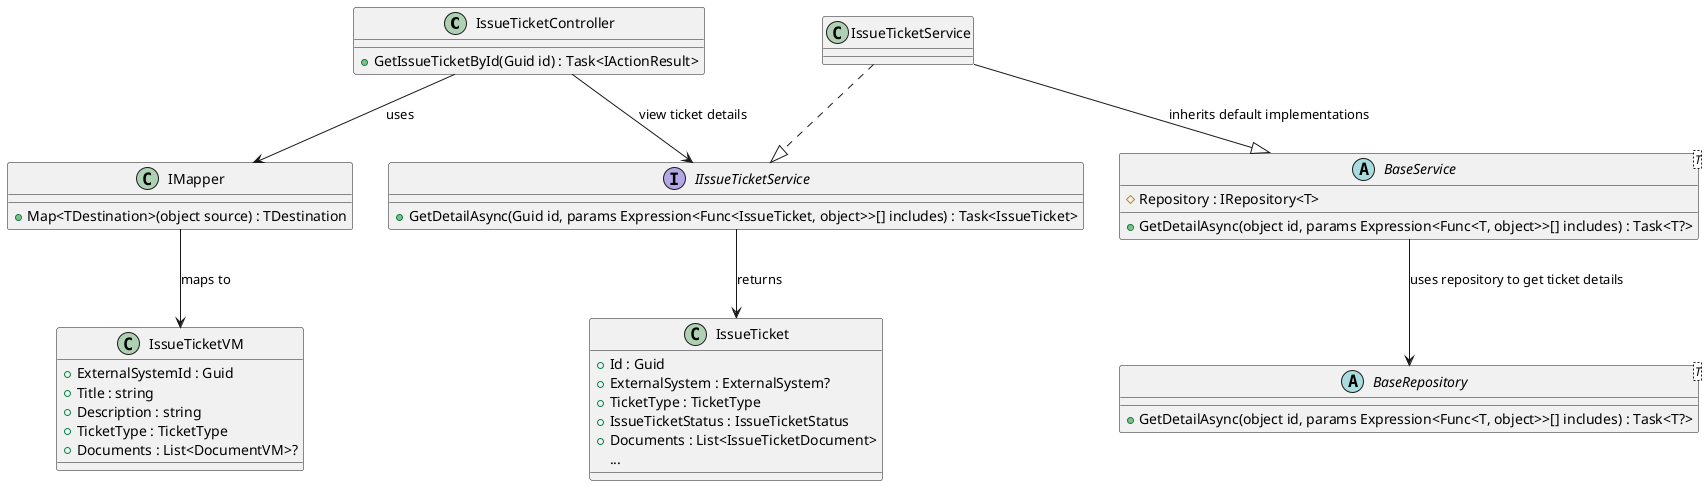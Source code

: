 @startuml
class IssueTicketController {
    +GetIssueTicketById(Guid id) : Task<IActionResult>
}

interface IIssueTicketService {
    +GetDetailAsync(Guid id, params Expression<Func<IssueTicket, object>>[] includes) : Task<IssueTicket>
}

class IMapper {
    +Map<TDestination>(object source) : TDestination
}

class IssueTicket {
    +Id : Guid 
    +ExternalSystem : ExternalSystem?
    +TicketType : TicketType
    +IssueTicketStatus : IssueTicketStatus 
    +Documents : List<IssueTicketDocument>
    ...
}

abstract class BaseService<T> {
    #Repository : IRepository<T>
    +GetDetailAsync(object id, params Expression<Func<T, object>>[] includes) : Task<T?>
}

abstract class BaseRepository<T> {
    +GetDetailAsync(object id, params Expression<Func<T, object>>[] includes) : Task<T?>
}

class IssueTicketVM {
    +ExternalSystemId : Guid
    +Title : string
    +Description : string
    +TicketType : TicketType
    +Documents : List<DocumentVM>?
}

IssueTicketController --> IIssueTicketService : "view ticket details"
IssueTicketController --> IMapper : "uses"
IIssueTicketService --> IssueTicket : "returns"
IMapper --> IssueTicketVM : "maps to"
IssueTicketService --|> BaseService : "inherits default implementations"
IssueTicketService ..|> IIssueTicketService
BaseService --> BaseRepository : "uses repository to get ticket details"

@enduml